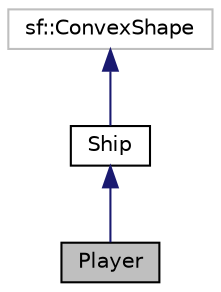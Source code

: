 digraph "Player"
{
  edge [fontname="Helvetica",fontsize="10",labelfontname="Helvetica",labelfontsize="10"];
  node [fontname="Helvetica",fontsize="10",shape=record];
  Node1 [label="Player",height=0.2,width=0.4,color="black", fillcolor="grey75", style="filled", fontcolor="black"];
  Node2 -> Node1 [dir="back",color="midnightblue",fontsize="10",style="solid",fontname="Helvetica"];
  Node2 [label="Ship",height=0.2,width=0.4,color="black", fillcolor="white", style="filled",URL="$class_ship.html",tooltip="Base Ship class. Abstract class that inherits from sf::ConvexShape. Contains members common to all sh..."];
  Node3 -> Node2 [dir="back",color="midnightblue",fontsize="10",style="solid",fontname="Helvetica"];
  Node3 [label="sf::ConvexShape",height=0.2,width=0.4,color="grey75", fillcolor="white", style="filled"];
}
